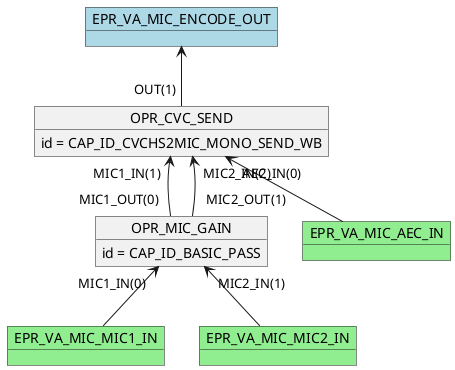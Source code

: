 @startuml

    object OPR_MIC_GAIN
    OPR_MIC_GAIN : id = CAP_ID_BASIC_PASS
    object OPR_CVC_SEND
    OPR_CVC_SEND : id = CAP_ID_CVCHS2MIC_MONO_SEND_WB
    OPR_CVC_SEND "MIC1_IN(1)"<-- "MIC1_OUT(0)" OPR_MIC_GAIN
    OPR_CVC_SEND "MIC2_IN(2)"<-- "MIC2_OUT(1)" OPR_MIC_GAIN
    object EPR_VA_MIC_AEC_IN #lightgreen
    OPR_CVC_SEND "AEC_IN(0)" <-- EPR_VA_MIC_AEC_IN
    object EPR_VA_MIC_MIC1_IN #lightgreen
    OPR_MIC_GAIN "MIC1_IN(0)" <-- EPR_VA_MIC_MIC1_IN
    object EPR_VA_MIC_MIC2_IN #lightgreen
    OPR_MIC_GAIN "MIC2_IN(1)" <-- EPR_VA_MIC_MIC2_IN
    object EPR_VA_MIC_ENCODE_OUT #lightblue
    EPR_VA_MIC_ENCODE_OUT <-- "OUT(1)" OPR_CVC_SEND
@enduml
